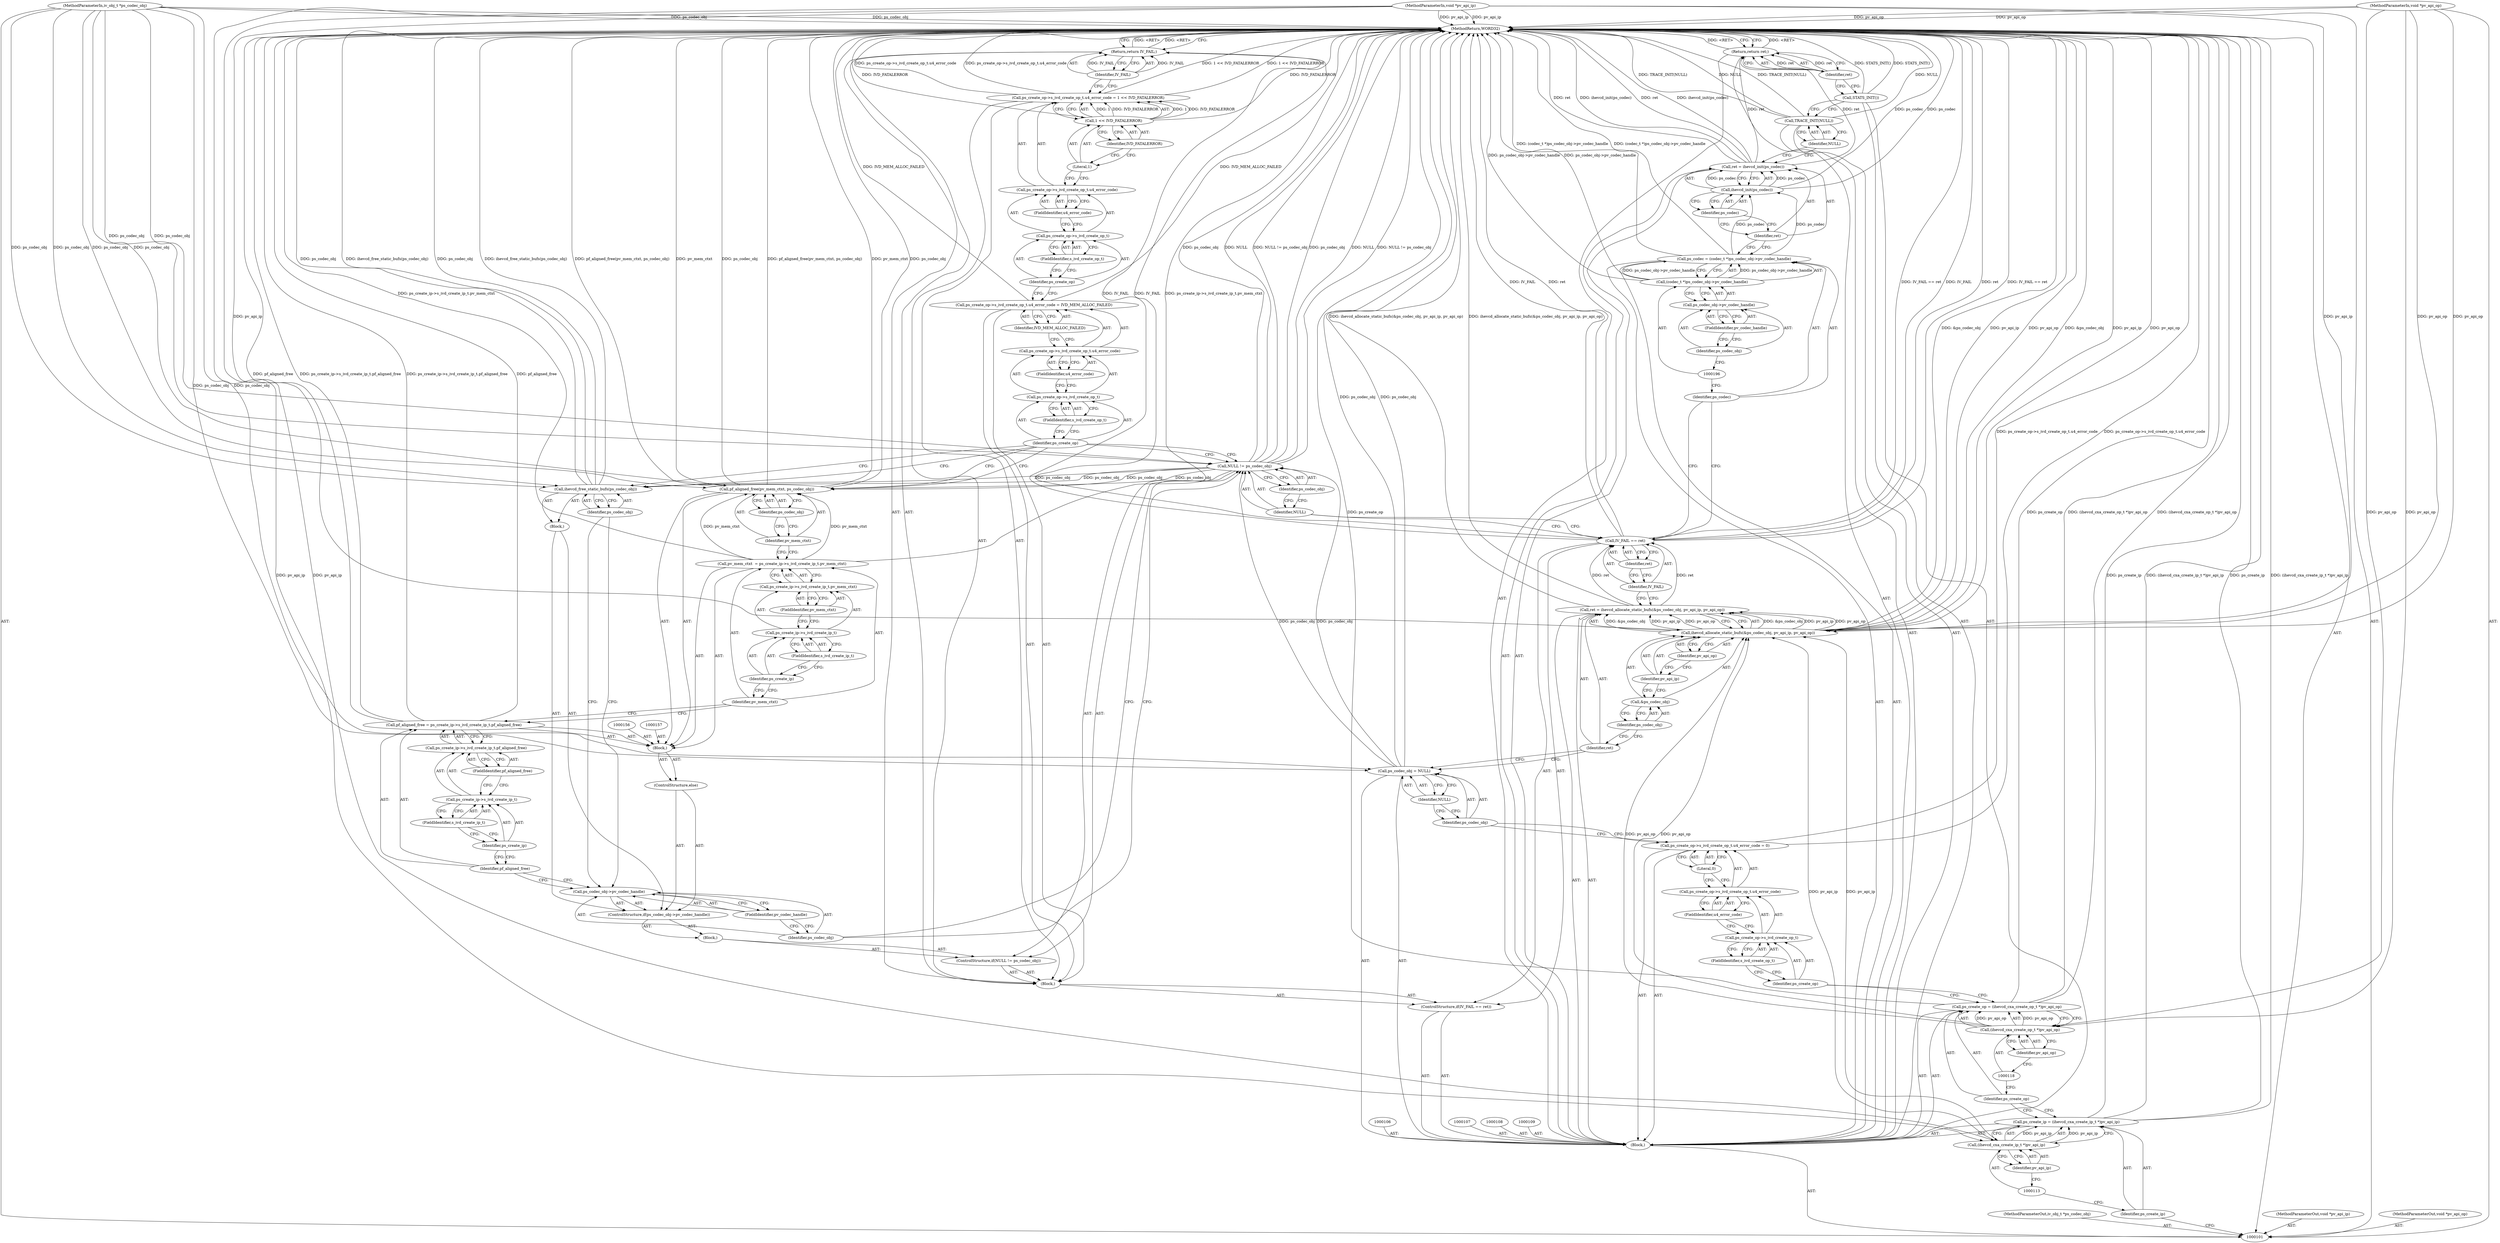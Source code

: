 digraph "0_Android_3ed3c6b79a7b9a60c475dd4936ad57b0b92fd600" {
"1000209" [label="(MethodReturn,WORD32)"];
"1000102" [label="(MethodParameterIn,iv_obj_t *ps_codec_obj)"];
"1000286" [label="(MethodParameterOut,iv_obj_t *ps_codec_obj)"];
"1000112" [label="(Call,(ihevcd_cxa_create_ip_t *)pv_api_ip)"];
"1000110" [label="(Call,ps_create_ip = (ihevcd_cxa_create_ip_t *)pv_api_ip)"];
"1000111" [label="(Identifier,ps_create_ip)"];
"1000114" [label="(Identifier,pv_api_ip)"];
"1000117" [label="(Call,(ihevcd_cxa_create_op_t *)pv_api_op)"];
"1000119" [label="(Identifier,pv_api_op)"];
"1000115" [label="(Call,ps_create_op = (ihevcd_cxa_create_op_t *)pv_api_op)"];
"1000116" [label="(Identifier,ps_create_op)"];
"1000124" [label="(FieldIdentifier,s_ivd_create_op_t)"];
"1000125" [label="(FieldIdentifier,u4_error_code)"];
"1000120" [label="(Call,ps_create_op->s_ivd_create_op_t.u4_error_code = 0)"];
"1000121" [label="(Call,ps_create_op->s_ivd_create_op_t.u4_error_code)"];
"1000122" [label="(Call,ps_create_op->s_ivd_create_op_t)"];
"1000123" [label="(Identifier,ps_create_op)"];
"1000126" [label="(Literal,0)"];
"1000129" [label="(Identifier,NULL)"];
"1000127" [label="(Call,ps_codec_obj = NULL)"];
"1000128" [label="(Identifier,ps_codec_obj)"];
"1000132" [label="(Call,ihevcd_allocate_static_bufs(&ps_codec_obj, pv_api_ip, pv_api_op))"];
"1000133" [label="(Call,&ps_codec_obj)"];
"1000134" [label="(Identifier,ps_codec_obj)"];
"1000130" [label="(Call,ret = ihevcd_allocate_static_bufs(&ps_codec_obj, pv_api_ip, pv_api_op))"];
"1000131" [label="(Identifier,ret)"];
"1000135" [label="(Identifier,pv_api_ip)"];
"1000136" [label="(Identifier,pv_api_op)"];
"1000140" [label="(Identifier,ret)"];
"1000137" [label="(ControlStructure,if(IV_FAIL == ret))"];
"1000138" [label="(Call,IV_FAIL == ret)"];
"1000139" [label="(Identifier,IV_FAIL)"];
"1000141" [label="(Block,)"];
"1000143" [label="(Call,NULL != ps_codec_obj)"];
"1000144" [label="(Identifier,NULL)"];
"1000145" [label="(Identifier,ps_codec_obj)"];
"1000142" [label="(ControlStructure,if(NULL != ps_codec_obj))"];
"1000146" [label="(Block,)"];
"1000147" [label="(ControlStructure,if(ps_codec_obj->pv_codec_handle))"];
"1000148" [label="(Call,ps_codec_obj->pv_codec_handle)"];
"1000149" [label="(Identifier,ps_codec_obj)"];
"1000150" [label="(FieldIdentifier,pv_codec_handle)"];
"1000151" [label="(Block,)"];
"1000152" [label="(Call,ihevcd_free_static_bufs(ps_codec_obj))"];
"1000153" [label="(Identifier,ps_codec_obj)"];
"1000154" [label="(ControlStructure,else)"];
"1000103" [label="(MethodParameterIn,void *pv_api_ip)"];
"1000287" [label="(MethodParameterOut,void *pv_api_ip)"];
"1000155" [label="(Block,)"];
"1000158" [label="(Call,pf_aligned_free = ps_create_ip->s_ivd_create_ip_t.pf_aligned_free)"];
"1000159" [label="(Identifier,pf_aligned_free)"];
"1000160" [label="(Call,ps_create_ip->s_ivd_create_ip_t.pf_aligned_free)"];
"1000161" [label="(Call,ps_create_ip->s_ivd_create_ip_t)"];
"1000162" [label="(Identifier,ps_create_ip)"];
"1000163" [label="(FieldIdentifier,s_ivd_create_ip_t)"];
"1000164" [label="(FieldIdentifier,pf_aligned_free)"];
"1000165" [label="(Call,pv_mem_ctxt  = ps_create_ip->s_ivd_create_ip_t.pv_mem_ctxt)"];
"1000166" [label="(Identifier,pv_mem_ctxt)"];
"1000167" [label="(Call,ps_create_ip->s_ivd_create_ip_t.pv_mem_ctxt)"];
"1000168" [label="(Call,ps_create_ip->s_ivd_create_ip_t)"];
"1000169" [label="(Identifier,ps_create_ip)"];
"1000170" [label="(FieldIdentifier,s_ivd_create_ip_t)"];
"1000171" [label="(FieldIdentifier,pv_mem_ctxt)"];
"1000172" [label="(Call,pf_aligned_free(pv_mem_ctxt, ps_codec_obj))"];
"1000173" [label="(Identifier,pv_mem_ctxt)"];
"1000174" [label="(Identifier,ps_codec_obj)"];
"1000179" [label="(FieldIdentifier,s_ivd_create_op_t)"];
"1000180" [label="(FieldIdentifier,u4_error_code)"];
"1000181" [label="(Identifier,IVD_MEM_ALLOC_FAILED)"];
"1000175" [label="(Call,ps_create_op->s_ivd_create_op_t.u4_error_code = IVD_MEM_ALLOC_FAILED)"];
"1000176" [label="(Call,ps_create_op->s_ivd_create_op_t.u4_error_code)"];
"1000177" [label="(Call,ps_create_op->s_ivd_create_op_t)"];
"1000178" [label="(Identifier,ps_create_op)"];
"1000186" [label="(FieldIdentifier,s_ivd_create_op_t)"];
"1000187" [label="(FieldIdentifier,u4_error_code)"];
"1000188" [label="(Call,1 << IVD_FATALERROR)"];
"1000189" [label="(Literal,1)"];
"1000190" [label="(Identifier,IVD_FATALERROR)"];
"1000182" [label="(Call,ps_create_op->s_ivd_create_op_t.u4_error_code = 1 << IVD_FATALERROR)"];
"1000183" [label="(Call,ps_create_op->s_ivd_create_op_t.u4_error_code)"];
"1000184" [label="(Call,ps_create_op->s_ivd_create_op_t)"];
"1000185" [label="(Identifier,ps_create_op)"];
"1000104" [label="(MethodParameterIn,void *pv_api_op)"];
"1000288" [label="(MethodParameterOut,void *pv_api_op)"];
"1000191" [label="(Return,return IV_FAIL;)"];
"1000192" [label="(Identifier,IV_FAIL)"];
"1000195" [label="(Call,(codec_t *)ps_codec_obj->pv_codec_handle)"];
"1000197" [label="(Call,ps_codec_obj->pv_codec_handle)"];
"1000198" [label="(Identifier,ps_codec_obj)"];
"1000193" [label="(Call,ps_codec = (codec_t *)ps_codec_obj->pv_codec_handle)"];
"1000194" [label="(Identifier,ps_codec)"];
"1000199" [label="(FieldIdentifier,pv_codec_handle)"];
"1000202" [label="(Call,ihevcd_init(ps_codec))"];
"1000203" [label="(Identifier,ps_codec)"];
"1000200" [label="(Call,ret = ihevcd_init(ps_codec))"];
"1000201" [label="(Identifier,ret)"];
"1000205" [label="(Identifier,NULL)"];
"1000204" [label="(Call,TRACE_INIT(NULL))"];
"1000206" [label="(Call,STATS_INIT())"];
"1000207" [label="(Return,return ret;)"];
"1000208" [label="(Identifier,ret)"];
"1000105" [label="(Block,)"];
"1000209" -> "1000101"  [label="AST: "];
"1000209" -> "1000191"  [label="CFG: "];
"1000209" -> "1000207"  [label="CFG: "];
"1000191" -> "1000209"  [label="DDG: <RET>"];
"1000172" -> "1000209"  [label="DDG: pf_aligned_free(pv_mem_ctxt, ps_codec_obj)"];
"1000172" -> "1000209"  [label="DDG: pv_mem_ctxt"];
"1000172" -> "1000209"  [label="DDG: ps_codec_obj"];
"1000200" -> "1000209"  [label="DDG: ret"];
"1000200" -> "1000209"  [label="DDG: ihevcd_init(ps_codec)"];
"1000188" -> "1000209"  [label="DDG: IVD_FATALERROR"];
"1000104" -> "1000209"  [label="DDG: pv_api_op"];
"1000158" -> "1000209"  [label="DDG: ps_create_ip->s_ivd_create_ip_t.pf_aligned_free"];
"1000158" -> "1000209"  [label="DDG: pf_aligned_free"];
"1000175" -> "1000209"  [label="DDG: IVD_MEM_ALLOC_FAILED"];
"1000195" -> "1000209"  [label="DDG: ps_codec_obj->pv_codec_handle"];
"1000204" -> "1000209"  [label="DDG: NULL"];
"1000204" -> "1000209"  [label="DDG: TRACE_INIT(NULL)"];
"1000182" -> "1000209"  [label="DDG: 1 << IVD_FATALERROR"];
"1000182" -> "1000209"  [label="DDG: ps_create_op->s_ivd_create_op_t.u4_error_code"];
"1000115" -> "1000209"  [label="DDG: (ihevcd_cxa_create_op_t *)pv_api_op"];
"1000115" -> "1000209"  [label="DDG: ps_create_op"];
"1000206" -> "1000209"  [label="DDG: STATS_INIT()"];
"1000130" -> "1000209"  [label="DDG: ihevcd_allocate_static_bufs(&ps_codec_obj, pv_api_ip, pv_api_op)"];
"1000138" -> "1000209"  [label="DDG: IV_FAIL"];
"1000138" -> "1000209"  [label="DDG: ret"];
"1000138" -> "1000209"  [label="DDG: IV_FAIL == ret"];
"1000193" -> "1000209"  [label="DDG: (codec_t *)ps_codec_obj->pv_codec_handle"];
"1000152" -> "1000209"  [label="DDG: ihevcd_free_static_bufs(ps_codec_obj)"];
"1000152" -> "1000209"  [label="DDG: ps_codec_obj"];
"1000143" -> "1000209"  [label="DDG: NULL"];
"1000143" -> "1000209"  [label="DDG: NULL != ps_codec_obj"];
"1000143" -> "1000209"  [label="DDG: ps_codec_obj"];
"1000165" -> "1000209"  [label="DDG: ps_create_ip->s_ivd_create_ip_t.pv_mem_ctxt"];
"1000103" -> "1000209"  [label="DDG: pv_api_ip"];
"1000202" -> "1000209"  [label="DDG: ps_codec"];
"1000120" -> "1000209"  [label="DDG: ps_create_op->s_ivd_create_op_t.u4_error_code"];
"1000132" -> "1000209"  [label="DDG: &ps_codec_obj"];
"1000132" -> "1000209"  [label="DDG: pv_api_ip"];
"1000132" -> "1000209"  [label="DDG: pv_api_op"];
"1000102" -> "1000209"  [label="DDG: ps_codec_obj"];
"1000110" -> "1000209"  [label="DDG: (ihevcd_cxa_create_ip_t *)pv_api_ip"];
"1000110" -> "1000209"  [label="DDG: ps_create_ip"];
"1000127" -> "1000209"  [label="DDG: ps_codec_obj"];
"1000207" -> "1000209"  [label="DDG: <RET>"];
"1000102" -> "1000101"  [label="AST: "];
"1000102" -> "1000209"  [label="DDG: ps_codec_obj"];
"1000102" -> "1000127"  [label="DDG: ps_codec_obj"];
"1000102" -> "1000143"  [label="DDG: ps_codec_obj"];
"1000102" -> "1000152"  [label="DDG: ps_codec_obj"];
"1000102" -> "1000172"  [label="DDG: ps_codec_obj"];
"1000286" -> "1000101"  [label="AST: "];
"1000112" -> "1000110"  [label="AST: "];
"1000112" -> "1000114"  [label="CFG: "];
"1000113" -> "1000112"  [label="AST: "];
"1000114" -> "1000112"  [label="AST: "];
"1000110" -> "1000112"  [label="CFG: "];
"1000112" -> "1000110"  [label="DDG: pv_api_ip"];
"1000103" -> "1000112"  [label="DDG: pv_api_ip"];
"1000112" -> "1000132"  [label="DDG: pv_api_ip"];
"1000110" -> "1000105"  [label="AST: "];
"1000110" -> "1000112"  [label="CFG: "];
"1000111" -> "1000110"  [label="AST: "];
"1000112" -> "1000110"  [label="AST: "];
"1000116" -> "1000110"  [label="CFG: "];
"1000110" -> "1000209"  [label="DDG: (ihevcd_cxa_create_ip_t *)pv_api_ip"];
"1000110" -> "1000209"  [label="DDG: ps_create_ip"];
"1000112" -> "1000110"  [label="DDG: pv_api_ip"];
"1000111" -> "1000110"  [label="AST: "];
"1000111" -> "1000101"  [label="CFG: "];
"1000113" -> "1000111"  [label="CFG: "];
"1000114" -> "1000112"  [label="AST: "];
"1000114" -> "1000113"  [label="CFG: "];
"1000112" -> "1000114"  [label="CFG: "];
"1000117" -> "1000115"  [label="AST: "];
"1000117" -> "1000119"  [label="CFG: "];
"1000118" -> "1000117"  [label="AST: "];
"1000119" -> "1000117"  [label="AST: "];
"1000115" -> "1000117"  [label="CFG: "];
"1000117" -> "1000115"  [label="DDG: pv_api_op"];
"1000104" -> "1000117"  [label="DDG: pv_api_op"];
"1000117" -> "1000132"  [label="DDG: pv_api_op"];
"1000119" -> "1000117"  [label="AST: "];
"1000119" -> "1000118"  [label="CFG: "];
"1000117" -> "1000119"  [label="CFG: "];
"1000115" -> "1000105"  [label="AST: "];
"1000115" -> "1000117"  [label="CFG: "];
"1000116" -> "1000115"  [label="AST: "];
"1000117" -> "1000115"  [label="AST: "];
"1000123" -> "1000115"  [label="CFG: "];
"1000115" -> "1000209"  [label="DDG: (ihevcd_cxa_create_op_t *)pv_api_op"];
"1000115" -> "1000209"  [label="DDG: ps_create_op"];
"1000117" -> "1000115"  [label="DDG: pv_api_op"];
"1000116" -> "1000115"  [label="AST: "];
"1000116" -> "1000110"  [label="CFG: "];
"1000118" -> "1000116"  [label="CFG: "];
"1000124" -> "1000122"  [label="AST: "];
"1000124" -> "1000123"  [label="CFG: "];
"1000122" -> "1000124"  [label="CFG: "];
"1000125" -> "1000121"  [label="AST: "];
"1000125" -> "1000122"  [label="CFG: "];
"1000121" -> "1000125"  [label="CFG: "];
"1000120" -> "1000105"  [label="AST: "];
"1000120" -> "1000126"  [label="CFG: "];
"1000121" -> "1000120"  [label="AST: "];
"1000126" -> "1000120"  [label="AST: "];
"1000128" -> "1000120"  [label="CFG: "];
"1000120" -> "1000209"  [label="DDG: ps_create_op->s_ivd_create_op_t.u4_error_code"];
"1000121" -> "1000120"  [label="AST: "];
"1000121" -> "1000125"  [label="CFG: "];
"1000122" -> "1000121"  [label="AST: "];
"1000125" -> "1000121"  [label="AST: "];
"1000126" -> "1000121"  [label="CFG: "];
"1000122" -> "1000121"  [label="AST: "];
"1000122" -> "1000124"  [label="CFG: "];
"1000123" -> "1000122"  [label="AST: "];
"1000124" -> "1000122"  [label="AST: "];
"1000125" -> "1000122"  [label="CFG: "];
"1000123" -> "1000122"  [label="AST: "];
"1000123" -> "1000115"  [label="CFG: "];
"1000124" -> "1000123"  [label="CFG: "];
"1000126" -> "1000120"  [label="AST: "];
"1000126" -> "1000121"  [label="CFG: "];
"1000120" -> "1000126"  [label="CFG: "];
"1000129" -> "1000127"  [label="AST: "];
"1000129" -> "1000128"  [label="CFG: "];
"1000127" -> "1000129"  [label="CFG: "];
"1000127" -> "1000105"  [label="AST: "];
"1000127" -> "1000129"  [label="CFG: "];
"1000128" -> "1000127"  [label="AST: "];
"1000129" -> "1000127"  [label="AST: "];
"1000131" -> "1000127"  [label="CFG: "];
"1000127" -> "1000209"  [label="DDG: ps_codec_obj"];
"1000102" -> "1000127"  [label="DDG: ps_codec_obj"];
"1000127" -> "1000143"  [label="DDG: ps_codec_obj"];
"1000128" -> "1000127"  [label="AST: "];
"1000128" -> "1000120"  [label="CFG: "];
"1000129" -> "1000128"  [label="CFG: "];
"1000132" -> "1000130"  [label="AST: "];
"1000132" -> "1000136"  [label="CFG: "];
"1000133" -> "1000132"  [label="AST: "];
"1000135" -> "1000132"  [label="AST: "];
"1000136" -> "1000132"  [label="AST: "];
"1000130" -> "1000132"  [label="CFG: "];
"1000132" -> "1000209"  [label="DDG: &ps_codec_obj"];
"1000132" -> "1000209"  [label="DDG: pv_api_ip"];
"1000132" -> "1000209"  [label="DDG: pv_api_op"];
"1000132" -> "1000130"  [label="DDG: &ps_codec_obj"];
"1000132" -> "1000130"  [label="DDG: pv_api_ip"];
"1000132" -> "1000130"  [label="DDG: pv_api_op"];
"1000112" -> "1000132"  [label="DDG: pv_api_ip"];
"1000103" -> "1000132"  [label="DDG: pv_api_ip"];
"1000117" -> "1000132"  [label="DDG: pv_api_op"];
"1000104" -> "1000132"  [label="DDG: pv_api_op"];
"1000133" -> "1000132"  [label="AST: "];
"1000133" -> "1000134"  [label="CFG: "];
"1000134" -> "1000133"  [label="AST: "];
"1000135" -> "1000133"  [label="CFG: "];
"1000134" -> "1000133"  [label="AST: "];
"1000134" -> "1000131"  [label="CFG: "];
"1000133" -> "1000134"  [label="CFG: "];
"1000130" -> "1000105"  [label="AST: "];
"1000130" -> "1000132"  [label="CFG: "];
"1000131" -> "1000130"  [label="AST: "];
"1000132" -> "1000130"  [label="AST: "];
"1000139" -> "1000130"  [label="CFG: "];
"1000130" -> "1000209"  [label="DDG: ihevcd_allocate_static_bufs(&ps_codec_obj, pv_api_ip, pv_api_op)"];
"1000132" -> "1000130"  [label="DDG: &ps_codec_obj"];
"1000132" -> "1000130"  [label="DDG: pv_api_ip"];
"1000132" -> "1000130"  [label="DDG: pv_api_op"];
"1000130" -> "1000138"  [label="DDG: ret"];
"1000131" -> "1000130"  [label="AST: "];
"1000131" -> "1000127"  [label="CFG: "];
"1000134" -> "1000131"  [label="CFG: "];
"1000135" -> "1000132"  [label="AST: "];
"1000135" -> "1000133"  [label="CFG: "];
"1000136" -> "1000135"  [label="CFG: "];
"1000136" -> "1000132"  [label="AST: "];
"1000136" -> "1000135"  [label="CFG: "];
"1000132" -> "1000136"  [label="CFG: "];
"1000140" -> "1000138"  [label="AST: "];
"1000140" -> "1000139"  [label="CFG: "];
"1000138" -> "1000140"  [label="CFG: "];
"1000137" -> "1000105"  [label="AST: "];
"1000138" -> "1000137"  [label="AST: "];
"1000141" -> "1000137"  [label="AST: "];
"1000138" -> "1000137"  [label="AST: "];
"1000138" -> "1000140"  [label="CFG: "];
"1000139" -> "1000138"  [label="AST: "];
"1000140" -> "1000138"  [label="AST: "];
"1000144" -> "1000138"  [label="CFG: "];
"1000194" -> "1000138"  [label="CFG: "];
"1000138" -> "1000209"  [label="DDG: IV_FAIL"];
"1000138" -> "1000209"  [label="DDG: ret"];
"1000138" -> "1000209"  [label="DDG: IV_FAIL == ret"];
"1000130" -> "1000138"  [label="DDG: ret"];
"1000138" -> "1000191"  [label="DDG: IV_FAIL"];
"1000139" -> "1000138"  [label="AST: "];
"1000139" -> "1000130"  [label="CFG: "];
"1000140" -> "1000139"  [label="CFG: "];
"1000141" -> "1000137"  [label="AST: "];
"1000142" -> "1000141"  [label="AST: "];
"1000175" -> "1000141"  [label="AST: "];
"1000182" -> "1000141"  [label="AST: "];
"1000191" -> "1000141"  [label="AST: "];
"1000143" -> "1000142"  [label="AST: "];
"1000143" -> "1000145"  [label="CFG: "];
"1000144" -> "1000143"  [label="AST: "];
"1000145" -> "1000143"  [label="AST: "];
"1000149" -> "1000143"  [label="CFG: "];
"1000178" -> "1000143"  [label="CFG: "];
"1000143" -> "1000209"  [label="DDG: NULL"];
"1000143" -> "1000209"  [label="DDG: NULL != ps_codec_obj"];
"1000143" -> "1000209"  [label="DDG: ps_codec_obj"];
"1000127" -> "1000143"  [label="DDG: ps_codec_obj"];
"1000102" -> "1000143"  [label="DDG: ps_codec_obj"];
"1000143" -> "1000152"  [label="DDG: ps_codec_obj"];
"1000143" -> "1000172"  [label="DDG: ps_codec_obj"];
"1000144" -> "1000143"  [label="AST: "];
"1000144" -> "1000138"  [label="CFG: "];
"1000145" -> "1000144"  [label="CFG: "];
"1000145" -> "1000143"  [label="AST: "];
"1000145" -> "1000144"  [label="CFG: "];
"1000143" -> "1000145"  [label="CFG: "];
"1000142" -> "1000141"  [label="AST: "];
"1000143" -> "1000142"  [label="AST: "];
"1000146" -> "1000142"  [label="AST: "];
"1000146" -> "1000142"  [label="AST: "];
"1000147" -> "1000146"  [label="AST: "];
"1000147" -> "1000146"  [label="AST: "];
"1000148" -> "1000147"  [label="AST: "];
"1000151" -> "1000147"  [label="AST: "];
"1000154" -> "1000147"  [label="AST: "];
"1000148" -> "1000147"  [label="AST: "];
"1000148" -> "1000150"  [label="CFG: "];
"1000149" -> "1000148"  [label="AST: "];
"1000150" -> "1000148"  [label="AST: "];
"1000153" -> "1000148"  [label="CFG: "];
"1000159" -> "1000148"  [label="CFG: "];
"1000149" -> "1000148"  [label="AST: "];
"1000149" -> "1000143"  [label="CFG: "];
"1000150" -> "1000149"  [label="CFG: "];
"1000150" -> "1000148"  [label="AST: "];
"1000150" -> "1000149"  [label="CFG: "];
"1000148" -> "1000150"  [label="CFG: "];
"1000151" -> "1000147"  [label="AST: "];
"1000152" -> "1000151"  [label="AST: "];
"1000152" -> "1000151"  [label="AST: "];
"1000152" -> "1000153"  [label="CFG: "];
"1000153" -> "1000152"  [label="AST: "];
"1000178" -> "1000152"  [label="CFG: "];
"1000152" -> "1000209"  [label="DDG: ihevcd_free_static_bufs(ps_codec_obj)"];
"1000152" -> "1000209"  [label="DDG: ps_codec_obj"];
"1000143" -> "1000152"  [label="DDG: ps_codec_obj"];
"1000102" -> "1000152"  [label="DDG: ps_codec_obj"];
"1000153" -> "1000152"  [label="AST: "];
"1000153" -> "1000148"  [label="CFG: "];
"1000152" -> "1000153"  [label="CFG: "];
"1000154" -> "1000147"  [label="AST: "];
"1000155" -> "1000154"  [label="AST: "];
"1000103" -> "1000101"  [label="AST: "];
"1000103" -> "1000209"  [label="DDG: pv_api_ip"];
"1000103" -> "1000112"  [label="DDG: pv_api_ip"];
"1000103" -> "1000132"  [label="DDG: pv_api_ip"];
"1000287" -> "1000101"  [label="AST: "];
"1000155" -> "1000154"  [label="AST: "];
"1000156" -> "1000155"  [label="AST: "];
"1000157" -> "1000155"  [label="AST: "];
"1000158" -> "1000155"  [label="AST: "];
"1000165" -> "1000155"  [label="AST: "];
"1000172" -> "1000155"  [label="AST: "];
"1000158" -> "1000155"  [label="AST: "];
"1000158" -> "1000160"  [label="CFG: "];
"1000159" -> "1000158"  [label="AST: "];
"1000160" -> "1000158"  [label="AST: "];
"1000166" -> "1000158"  [label="CFG: "];
"1000158" -> "1000209"  [label="DDG: ps_create_ip->s_ivd_create_ip_t.pf_aligned_free"];
"1000158" -> "1000209"  [label="DDG: pf_aligned_free"];
"1000159" -> "1000158"  [label="AST: "];
"1000159" -> "1000148"  [label="CFG: "];
"1000162" -> "1000159"  [label="CFG: "];
"1000160" -> "1000158"  [label="AST: "];
"1000160" -> "1000164"  [label="CFG: "];
"1000161" -> "1000160"  [label="AST: "];
"1000164" -> "1000160"  [label="AST: "];
"1000158" -> "1000160"  [label="CFG: "];
"1000161" -> "1000160"  [label="AST: "];
"1000161" -> "1000163"  [label="CFG: "];
"1000162" -> "1000161"  [label="AST: "];
"1000163" -> "1000161"  [label="AST: "];
"1000164" -> "1000161"  [label="CFG: "];
"1000162" -> "1000161"  [label="AST: "];
"1000162" -> "1000159"  [label="CFG: "];
"1000163" -> "1000162"  [label="CFG: "];
"1000163" -> "1000161"  [label="AST: "];
"1000163" -> "1000162"  [label="CFG: "];
"1000161" -> "1000163"  [label="CFG: "];
"1000164" -> "1000160"  [label="AST: "];
"1000164" -> "1000161"  [label="CFG: "];
"1000160" -> "1000164"  [label="CFG: "];
"1000165" -> "1000155"  [label="AST: "];
"1000165" -> "1000167"  [label="CFG: "];
"1000166" -> "1000165"  [label="AST: "];
"1000167" -> "1000165"  [label="AST: "];
"1000173" -> "1000165"  [label="CFG: "];
"1000165" -> "1000209"  [label="DDG: ps_create_ip->s_ivd_create_ip_t.pv_mem_ctxt"];
"1000165" -> "1000172"  [label="DDG: pv_mem_ctxt"];
"1000166" -> "1000165"  [label="AST: "];
"1000166" -> "1000158"  [label="CFG: "];
"1000169" -> "1000166"  [label="CFG: "];
"1000167" -> "1000165"  [label="AST: "];
"1000167" -> "1000171"  [label="CFG: "];
"1000168" -> "1000167"  [label="AST: "];
"1000171" -> "1000167"  [label="AST: "];
"1000165" -> "1000167"  [label="CFG: "];
"1000168" -> "1000167"  [label="AST: "];
"1000168" -> "1000170"  [label="CFG: "];
"1000169" -> "1000168"  [label="AST: "];
"1000170" -> "1000168"  [label="AST: "];
"1000171" -> "1000168"  [label="CFG: "];
"1000169" -> "1000168"  [label="AST: "];
"1000169" -> "1000166"  [label="CFG: "];
"1000170" -> "1000169"  [label="CFG: "];
"1000170" -> "1000168"  [label="AST: "];
"1000170" -> "1000169"  [label="CFG: "];
"1000168" -> "1000170"  [label="CFG: "];
"1000171" -> "1000167"  [label="AST: "];
"1000171" -> "1000168"  [label="CFG: "];
"1000167" -> "1000171"  [label="CFG: "];
"1000172" -> "1000155"  [label="AST: "];
"1000172" -> "1000174"  [label="CFG: "];
"1000173" -> "1000172"  [label="AST: "];
"1000174" -> "1000172"  [label="AST: "];
"1000178" -> "1000172"  [label="CFG: "];
"1000172" -> "1000209"  [label="DDG: pf_aligned_free(pv_mem_ctxt, ps_codec_obj)"];
"1000172" -> "1000209"  [label="DDG: pv_mem_ctxt"];
"1000172" -> "1000209"  [label="DDG: ps_codec_obj"];
"1000165" -> "1000172"  [label="DDG: pv_mem_ctxt"];
"1000143" -> "1000172"  [label="DDG: ps_codec_obj"];
"1000102" -> "1000172"  [label="DDG: ps_codec_obj"];
"1000173" -> "1000172"  [label="AST: "];
"1000173" -> "1000165"  [label="CFG: "];
"1000174" -> "1000173"  [label="CFG: "];
"1000174" -> "1000172"  [label="AST: "];
"1000174" -> "1000173"  [label="CFG: "];
"1000172" -> "1000174"  [label="CFG: "];
"1000179" -> "1000177"  [label="AST: "];
"1000179" -> "1000178"  [label="CFG: "];
"1000177" -> "1000179"  [label="CFG: "];
"1000180" -> "1000176"  [label="AST: "];
"1000180" -> "1000177"  [label="CFG: "];
"1000176" -> "1000180"  [label="CFG: "];
"1000181" -> "1000175"  [label="AST: "];
"1000181" -> "1000176"  [label="CFG: "];
"1000175" -> "1000181"  [label="CFG: "];
"1000175" -> "1000141"  [label="AST: "];
"1000175" -> "1000181"  [label="CFG: "];
"1000176" -> "1000175"  [label="AST: "];
"1000181" -> "1000175"  [label="AST: "];
"1000185" -> "1000175"  [label="CFG: "];
"1000175" -> "1000209"  [label="DDG: IVD_MEM_ALLOC_FAILED"];
"1000176" -> "1000175"  [label="AST: "];
"1000176" -> "1000180"  [label="CFG: "];
"1000177" -> "1000176"  [label="AST: "];
"1000180" -> "1000176"  [label="AST: "];
"1000181" -> "1000176"  [label="CFG: "];
"1000177" -> "1000176"  [label="AST: "];
"1000177" -> "1000179"  [label="CFG: "];
"1000178" -> "1000177"  [label="AST: "];
"1000179" -> "1000177"  [label="AST: "];
"1000180" -> "1000177"  [label="CFG: "];
"1000178" -> "1000177"  [label="AST: "];
"1000178" -> "1000152"  [label="CFG: "];
"1000178" -> "1000172"  [label="CFG: "];
"1000178" -> "1000143"  [label="CFG: "];
"1000179" -> "1000178"  [label="CFG: "];
"1000186" -> "1000184"  [label="AST: "];
"1000186" -> "1000185"  [label="CFG: "];
"1000184" -> "1000186"  [label="CFG: "];
"1000187" -> "1000183"  [label="AST: "];
"1000187" -> "1000184"  [label="CFG: "];
"1000183" -> "1000187"  [label="CFG: "];
"1000188" -> "1000182"  [label="AST: "];
"1000188" -> "1000190"  [label="CFG: "];
"1000189" -> "1000188"  [label="AST: "];
"1000190" -> "1000188"  [label="AST: "];
"1000182" -> "1000188"  [label="CFG: "];
"1000188" -> "1000209"  [label="DDG: IVD_FATALERROR"];
"1000188" -> "1000182"  [label="DDG: 1"];
"1000188" -> "1000182"  [label="DDG: IVD_FATALERROR"];
"1000189" -> "1000188"  [label="AST: "];
"1000189" -> "1000183"  [label="CFG: "];
"1000190" -> "1000189"  [label="CFG: "];
"1000190" -> "1000188"  [label="AST: "];
"1000190" -> "1000189"  [label="CFG: "];
"1000188" -> "1000190"  [label="CFG: "];
"1000182" -> "1000141"  [label="AST: "];
"1000182" -> "1000188"  [label="CFG: "];
"1000183" -> "1000182"  [label="AST: "];
"1000188" -> "1000182"  [label="AST: "];
"1000192" -> "1000182"  [label="CFG: "];
"1000182" -> "1000209"  [label="DDG: 1 << IVD_FATALERROR"];
"1000182" -> "1000209"  [label="DDG: ps_create_op->s_ivd_create_op_t.u4_error_code"];
"1000188" -> "1000182"  [label="DDG: 1"];
"1000188" -> "1000182"  [label="DDG: IVD_FATALERROR"];
"1000183" -> "1000182"  [label="AST: "];
"1000183" -> "1000187"  [label="CFG: "];
"1000184" -> "1000183"  [label="AST: "];
"1000187" -> "1000183"  [label="AST: "];
"1000189" -> "1000183"  [label="CFG: "];
"1000184" -> "1000183"  [label="AST: "];
"1000184" -> "1000186"  [label="CFG: "];
"1000185" -> "1000184"  [label="AST: "];
"1000186" -> "1000184"  [label="AST: "];
"1000187" -> "1000184"  [label="CFG: "];
"1000185" -> "1000184"  [label="AST: "];
"1000185" -> "1000175"  [label="CFG: "];
"1000186" -> "1000185"  [label="CFG: "];
"1000104" -> "1000101"  [label="AST: "];
"1000104" -> "1000209"  [label="DDG: pv_api_op"];
"1000104" -> "1000117"  [label="DDG: pv_api_op"];
"1000104" -> "1000132"  [label="DDG: pv_api_op"];
"1000288" -> "1000101"  [label="AST: "];
"1000191" -> "1000141"  [label="AST: "];
"1000191" -> "1000192"  [label="CFG: "];
"1000192" -> "1000191"  [label="AST: "];
"1000209" -> "1000191"  [label="CFG: "];
"1000191" -> "1000209"  [label="DDG: <RET>"];
"1000192" -> "1000191"  [label="DDG: IV_FAIL"];
"1000138" -> "1000191"  [label="DDG: IV_FAIL"];
"1000192" -> "1000191"  [label="AST: "];
"1000192" -> "1000182"  [label="CFG: "];
"1000191" -> "1000192"  [label="CFG: "];
"1000192" -> "1000191"  [label="DDG: IV_FAIL"];
"1000195" -> "1000193"  [label="AST: "];
"1000195" -> "1000197"  [label="CFG: "];
"1000196" -> "1000195"  [label="AST: "];
"1000197" -> "1000195"  [label="AST: "];
"1000193" -> "1000195"  [label="CFG: "];
"1000195" -> "1000209"  [label="DDG: ps_codec_obj->pv_codec_handle"];
"1000195" -> "1000193"  [label="DDG: ps_codec_obj->pv_codec_handle"];
"1000197" -> "1000195"  [label="AST: "];
"1000197" -> "1000199"  [label="CFG: "];
"1000198" -> "1000197"  [label="AST: "];
"1000199" -> "1000197"  [label="AST: "];
"1000195" -> "1000197"  [label="CFG: "];
"1000198" -> "1000197"  [label="AST: "];
"1000198" -> "1000196"  [label="CFG: "];
"1000199" -> "1000198"  [label="CFG: "];
"1000193" -> "1000105"  [label="AST: "];
"1000193" -> "1000195"  [label="CFG: "];
"1000194" -> "1000193"  [label="AST: "];
"1000195" -> "1000193"  [label="AST: "];
"1000201" -> "1000193"  [label="CFG: "];
"1000193" -> "1000209"  [label="DDG: (codec_t *)ps_codec_obj->pv_codec_handle"];
"1000195" -> "1000193"  [label="DDG: ps_codec_obj->pv_codec_handle"];
"1000193" -> "1000202"  [label="DDG: ps_codec"];
"1000194" -> "1000193"  [label="AST: "];
"1000194" -> "1000138"  [label="CFG: "];
"1000196" -> "1000194"  [label="CFG: "];
"1000199" -> "1000197"  [label="AST: "];
"1000199" -> "1000198"  [label="CFG: "];
"1000197" -> "1000199"  [label="CFG: "];
"1000202" -> "1000200"  [label="AST: "];
"1000202" -> "1000203"  [label="CFG: "];
"1000203" -> "1000202"  [label="AST: "];
"1000200" -> "1000202"  [label="CFG: "];
"1000202" -> "1000209"  [label="DDG: ps_codec"];
"1000202" -> "1000200"  [label="DDG: ps_codec"];
"1000193" -> "1000202"  [label="DDG: ps_codec"];
"1000203" -> "1000202"  [label="AST: "];
"1000203" -> "1000201"  [label="CFG: "];
"1000202" -> "1000203"  [label="CFG: "];
"1000200" -> "1000105"  [label="AST: "];
"1000200" -> "1000202"  [label="CFG: "];
"1000201" -> "1000200"  [label="AST: "];
"1000202" -> "1000200"  [label="AST: "];
"1000205" -> "1000200"  [label="CFG: "];
"1000200" -> "1000209"  [label="DDG: ret"];
"1000200" -> "1000209"  [label="DDG: ihevcd_init(ps_codec)"];
"1000202" -> "1000200"  [label="DDG: ps_codec"];
"1000200" -> "1000207"  [label="DDG: ret"];
"1000201" -> "1000200"  [label="AST: "];
"1000201" -> "1000193"  [label="CFG: "];
"1000203" -> "1000201"  [label="CFG: "];
"1000205" -> "1000204"  [label="AST: "];
"1000205" -> "1000200"  [label="CFG: "];
"1000204" -> "1000205"  [label="CFG: "];
"1000204" -> "1000105"  [label="AST: "];
"1000204" -> "1000205"  [label="CFG: "];
"1000205" -> "1000204"  [label="AST: "];
"1000206" -> "1000204"  [label="CFG: "];
"1000204" -> "1000209"  [label="DDG: NULL"];
"1000204" -> "1000209"  [label="DDG: TRACE_INIT(NULL)"];
"1000206" -> "1000105"  [label="AST: "];
"1000206" -> "1000204"  [label="CFG: "];
"1000208" -> "1000206"  [label="CFG: "];
"1000206" -> "1000209"  [label="DDG: STATS_INIT()"];
"1000207" -> "1000105"  [label="AST: "];
"1000207" -> "1000208"  [label="CFG: "];
"1000208" -> "1000207"  [label="AST: "];
"1000209" -> "1000207"  [label="CFG: "];
"1000207" -> "1000209"  [label="DDG: <RET>"];
"1000208" -> "1000207"  [label="DDG: ret"];
"1000200" -> "1000207"  [label="DDG: ret"];
"1000208" -> "1000207"  [label="AST: "];
"1000208" -> "1000206"  [label="CFG: "];
"1000207" -> "1000208"  [label="CFG: "];
"1000208" -> "1000207"  [label="DDG: ret"];
"1000105" -> "1000101"  [label="AST: "];
"1000106" -> "1000105"  [label="AST: "];
"1000107" -> "1000105"  [label="AST: "];
"1000108" -> "1000105"  [label="AST: "];
"1000109" -> "1000105"  [label="AST: "];
"1000110" -> "1000105"  [label="AST: "];
"1000115" -> "1000105"  [label="AST: "];
"1000120" -> "1000105"  [label="AST: "];
"1000127" -> "1000105"  [label="AST: "];
"1000130" -> "1000105"  [label="AST: "];
"1000137" -> "1000105"  [label="AST: "];
"1000193" -> "1000105"  [label="AST: "];
"1000200" -> "1000105"  [label="AST: "];
"1000204" -> "1000105"  [label="AST: "];
"1000206" -> "1000105"  [label="AST: "];
"1000207" -> "1000105"  [label="AST: "];
}
